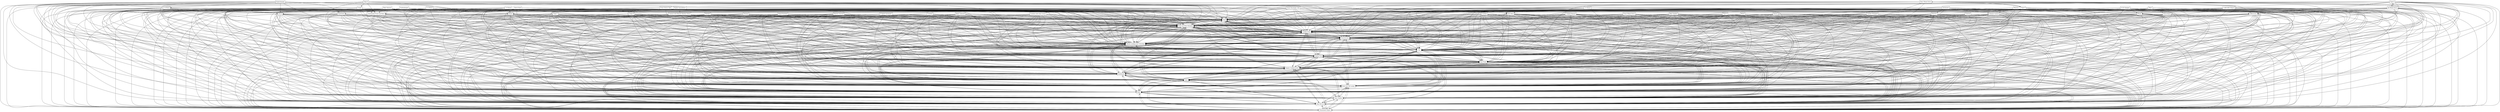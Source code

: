 digraph{
graph [rankdir=TB];
node [shape=box];
edge [arrowhead=normal];
0[label="Front",]
1[label="Petrol",]
2[label="1-6 Petrol",]
3[label="Front Passenger Side",]
4[label="Halogen",]
5[label="Automated Front and Rear",]
6[label="Front Driver Side",]
7[label="Cushion",]
8[label="1-8 Diesel",]
9[label="Differential",]
10[label="Front and Rear Bumpers",]
11[label="Engine Immobilizer",]
12[label="Windshield Wipers",]
13[label="2 DIN MP3 Player",]
14[label="2-0 Diesel",]
15[label="Music",]
16[label="Type A",]
17[label="Side Mirrors",]
18[label="Type D",]
19[label="Glass Holder",]
20[label="Type B",]
21[label="Type C",]
22[label="Body",]
23[label="Rear Wheel Drive",]
24[label="Rain Sensors",]
25[label="Turbocharger",]
26[label="Notch Back",]
27[label="Coupe",]
28[label="Body Coloured",]
29[label="Aspiration",]
30[label="Cushion with Seat Covers",]
31[label="Central",]
32[label="Head and Tail Lamps",]
33[label="Leather Wrapped",]
34[label="Leather",]
35[label="Seats",]
36[label="Black",]
37[label="Dashboard",]
38[label="Engine Configurations",]
39[label="Gear Knob",]
40[label="Front Wheel Drive",]
41[label="Engine Fuel",]
42[label="6 Speed Automatic",]
43[label="Rear",]
44[label="Central with Remote Keyless Entry",]
45[label="Car",]
46[label="Vehicle Locking and Unlocking",]
47[label="Normal",]
48[label="Electric Sunroof",]
49[label="Climate Control",]
50[label="6 CD Changer",]
51[label="Transmission",]
52[label="5 Speed Manual",]
53[label="Manual",]
54[label="Configuration",]
55[label="Automatic",]
56[label="Supercharger",]
57[label="Wood Finished",]
58[label="Electric",]
59[label="Hatch Back",]
60[label="Xenon",]
61[label="1-4 Petrol",]
62[label="Type P",]
63[label="Type Q",]
64[label="All Wheel Drive",]
65[label="Diesel",]
66[label="Rear Spoiler",]
67[label="Arm Rest",]
0->10[label="",]
0->12[label="",]
0->17[label="",]
0->19[label="",]
0->22[label="",]
0->32[label="",]
0->35[label="",]
0->37[label="",]
0->38[label="",]
0->39[label="",]
0->41[label="",]
0->45[label="",]
0->46[label="",]
0->51[label="",]
0->54[label="",]
1->0[label="",]
1->10[label="",]
1->12[label="",]
1->17[label="",]
1->19[label="",]
1->22[label="",]
1->32[label="",]
1->35[label="",]
1->37[label="",]
1->38[label="",]
1->39[label="",]
1->41[label="",]
1->45[label="",]
1->46[label="",]
1->51[label="",]
1->54[label="",]
2->0[label="",]
2->1[label="",]
2->10[label="",]
2->12[label="",]
2->17[label="",]
2->19[label="",]
2->22[label="",]
2->32[label="",]
2->35[label="",]
2->37[label="",]
2->38[label="",]
2->39[label="",]
2->41[label="",]
2->45[label="",]
2->46[label="",]
2->51[label="",]
2->54[label="",]
3->0[label="",]
3->10[label="",]
3->12[label="",]
3->17[label="",]
3->19[label="",]
3->22[label="",]
3->32[label="",]
3->35[label="",]
3->37[label="",]
3->38[label="",]
3->39[label="",]
3->41[label="",]
3->45[label="",]
3->46[label="",]
3->51[label="",]
3->54[label="",]
3->67[label="",]
4->0[label="",]
4->10[label="",]
4->12[label="",]
4->17[label="",]
4->19[label="",]
4->22[label="",]
4->32[label="",]
4->35[label="",]
4->37[label="",]
4->38[label="",]
4->39[label="",]
4->41[label="",]
4->45[label="",]
4->46[label="",]
4->51[label="",]
4->54[label="",]
5->0[label="",]
5->10[label="",]
5->12[label="",]
5->17[label="",]
5->19[label="",]
5->22[label="",]
5->32[label="",]
5->35[label="",]
5->37[label="",]
5->38[label="",]
5->39[label="",]
5->41[label="",]
5->45[label="",]
5->46[label="",]
5->51[label="",]
5->54[label="",]
6->0[label="",]
6->10[label="",]
6->12[label="",]
6->17[label="",]
6->19[label="",]
6->22[label="",]
6->32[label="",]
6->35[label="",]
6->37[label="",]
6->38[label="",]
6->39[label="",]
6->41[label="",]
6->45[label="",]
6->46[label="",]
6->51[label="",]
6->54[label="",]
6->67[label="",]
7->0[label="",]
7->10[label="",]
7->12[label="",]
7->17[label="",]
7->19[label="",]
7->22[label="",]
7->32[label="",]
7->35[label="",]
7->37[label="",]
7->38[label="",]
7->39[label="",]
7->41[label="",]
7->45[label="",]
7->46[label="",]
7->51[label="",]
7->54[label="",]
8->0[label="",]
8->10[label="",]
8->12[label="",]
8->17[label="",]
8->19[label="",]
8->22[label="",]
8->32[label="",]
8->35[label="",]
8->37[label="",]
8->38[label="",]
8->39[label="",]
8->41[label="",]
8->45[label="",]
8->46[label="",]
8->51[label="",]
8->54[label="",]
8->65[label="",]
9->0[label="",]
9->10[label="",]
9->12[label="",]
9->17[label="",]
9->19[label="",]
9->22[label="",]
9->32[label="",]
9->35[label="",]
9->37[label="",]
9->38[label="",]
9->39[label="",]
9->41[label="",]
9->45[label="",]
9->46[label="",]
9->51[label="",]
9->54[label="",]
10->0[label="",]
10->12[label="",]
10->17[label="",]
10->19[label="",]
10->22[label="",]
10->32[label="",]
10->35[label="",]
10->37[label="",]
10->38[label="",]
10->39[label="",]
10->41[label="",]
10->45[label="",]
10->46[label="",]
10->51[label="",]
10->54[label="",]
11->0[label="",]
11->10[label="",]
11->12[label="",]
11->17[label="",]
11->19[label="",]
11->22[label="",]
11->32[label="",]
11->35[label="",]
11->37[label="",]
11->38[label="",]
11->39[label="",]
11->41[label="",]
11->44[label="",]
11->45[label="",]
11->46[label="",]
11->51[label="",]
11->54[label="",]
12->0[label="",]
12->10[label="",]
12->17[label="",]
12->19[label="",]
12->22[label="",]
12->32[label="",]
12->35[label="",]
12->37[label="",]
12->38[label="",]
12->39[label="",]
12->41[label="",]
12->45[label="",]
12->46[label="",]
12->51[label="",]
12->54[label="",]
13->0[label="",]
13->10[label="",]
13->12[label="",]
13->15[label="",]
13->17[label="",]
13->19[label="",]
13->22[label="",]
13->32[label="",]
13->35[label="",]
13->37[label="",]
13->38[label="",]
13->39[label="",]
13->41[label="",]
13->45[label="",]
13->46[label="",]
13->51[label="",]
13->54[label="",]
14->0[label="",]
14->10[label="",]
14->12[label="",]
14->17[label="",]
14->19[label="",]
14->22[label="",]
14->32[label="",]
14->35[label="",]
14->37[label="",]
14->38[label="",]
14->39[label="",]
14->41[label="",]
14->45[label="",]
14->46[label="",]
14->51[label="",]
14->54[label="",]
14->65[label="",]
15->0[label="",]
15->10[label="",]
15->12[label="",]
15->17[label="",]
15->19[label="",]
15->22[label="",]
15->32[label="",]
15->35[label="",]
15->37[label="",]
15->38[label="",]
15->39[label="",]
15->41[label="",]
15->45[label="",]
15->46[label="",]
15->51[label="",]
15->54[label="",]
16->0[label="",]
16->10[label="",]
16->12[label="",]
16->17[label="",]
16->19[label="",]
16->22[label="",]
16->32[label="",]
16->35[label="",]
16->37[label="",]
16->38[label="",]
16->39[label="",]
16->41[label="",]
16->45[label="",]
16->46[label="",]
16->51[label="",]
16->54[label="",]
17->0[label="",]
17->10[label="",]
17->12[label="",]
17->19[label="",]
17->22[label="",]
17->32[label="",]
17->35[label="",]
17->37[label="",]
17->38[label="",]
17->39[label="",]
17->41[label="",]
17->45[label="",]
17->46[label="",]
17->51[label="",]
17->54[label="",]
18->0[label="",]
18->5[label="",]
18->10[label="",]
18->12[label="",]
18->17[label="",]
18->19[label="",]
18->22[label="",]
18->27[label="",]
18->32[label="",]
18->35[label="",]
18->37[label="",]
18->38[label="",]
18->39[label="",]
18->41[label="",]
18->45[label="",]
18->46[label="",]
18->51[label="",]
18->54[label="",]
19->0[label="",]
19->10[label="",]
19->12[label="",]
19->17[label="",]
19->22[label="",]
19->32[label="",]
19->35[label="",]
19->37[label="",]
19->38[label="",]
19->39[label="",]
19->41[label="",]
19->45[label="",]
19->46[label="",]
19->51[label="",]
19->54[label="",]
20->0[label="",]
20->10[label="",]
20->12[label="",]
20->17[label="",]
20->19[label="",]
20->22[label="",]
20->32[label="",]
20->35[label="",]
20->37[label="",]
20->38[label="",]
20->39[label="",]
20->41[label="",]
20->45[label="",]
20->46[label="",]
20->51[label="",]
20->54[label="",]
21->0[label="",]
21->10[label="",]
21->12[label="",]
21->17[label="",]
21->19[label="",]
21->22[label="",]
21->32[label="",]
21->35[label="",]
21->37[label="",]
21->38[label="",]
21->39[label="",]
21->41[label="",]
21->45[label="",]
21->46[label="",]
21->51[label="",]
21->54[label="",]
22->0[label="",]
22->10[label="",]
22->12[label="",]
22->17[label="",]
22->19[label="",]
22->32[label="",]
22->35[label="",]
22->37[label="",]
22->38[label="",]
22->39[label="",]
22->41[label="",]
22->45[label="",]
22->46[label="",]
22->51[label="",]
22->54[label="",]
23->0[label="",]
23->9[label="",]
23->10[label="",]
23->12[label="",]
23->17[label="",]
23->19[label="",]
23->22[label="",]
23->32[label="",]
23->35[label="",]
23->37[label="",]
23->38[label="",]
23->39[label="",]
23->41[label="",]
23->45[label="",]
23->46[label="",]
23->51[label="",]
23->54[label="",]
23->62[label="",]
24->0[label="",]
24->5[label="",]
24->10[label="",]
24->12[label="",]
24->17[label="",]
24->19[label="",]
24->22[label="",]
24->32[label="",]
24->35[label="",]
24->37[label="",]
24->38[label="",]
24->39[label="",]
24->41[label="",]
24->45[label="",]
24->46[label="",]
24->51[label="",]
24->54[label="",]
25->0[label="",]
25->10[label="",]
25->12[label="",]
25->17[label="",]
25->19[label="",]
25->22[label="",]
25->29[label="",]
25->32[label="",]
25->35[label="",]
25->37[label="",]
25->38[label="",]
25->39[label="",]
25->41[label="",]
25->45[label="",]
25->46[label="",]
25->51[label="",]
25->54[label="",]
25->65[label="",]
26->0[label="",]
26->10[label="",]
26->12[label="",]
26->17[label="",]
26->19[label="",]
26->22[label="",]
26->32[label="",]
26->35[label="",]
26->37[label="",]
26->38[label="",]
26->39[label="",]
26->41[label="",]
26->45[label="",]
26->46[label="",]
26->51[label="",]
26->54[label="",]
27->0[label="",]
27->5[label="",]
27->10[label="",]
27->12[label="",]
27->17[label="",]
27->19[label="",]
27->22[label="",]
27->32[label="",]
27->35[label="",]
27->37[label="",]
27->38[label="",]
27->39[label="",]
27->41[label="",]
27->45[label="",]
27->46[label="",]
27->51[label="",]
27->54[label="",]
28->0[label="",]
28->10[label="",]
28->12[label="",]
28->17[label="",]
28->19[label="",]
28->22[label="",]
28->32[label="",]
28->35[label="",]
28->37[label="",]
28->38[label="",]
28->39[label="",]
28->41[label="",]
28->45[label="",]
28->46[label="",]
28->51[label="",]
28->54[label="",]
29->0[label="",]
29->10[label="",]
29->12[label="",]
29->17[label="",]
29->19[label="",]
29->22[label="",]
29->32[label="",]
29->35[label="",]
29->37[label="",]
29->38[label="",]
29->39[label="",]
29->41[label="",]
29->45[label="",]
29->46[label="",]
29->51[label="",]
29->54[label="",]
30->0[label="",]
30->10[label="",]
30->12[label="",]
30->17[label="",]
30->19[label="",]
30->22[label="",]
30->32[label="",]
30->35[label="",]
30->37[label="",]
30->38[label="",]
30->39[label="",]
30->41[label="",]
30->45[label="",]
30->46[label="",]
30->51[label="",]
30->54[label="",]
31->0[label="",]
31->10[label="",]
31->12[label="",]
31->17[label="",]
31->19[label="",]
31->22[label="",]
31->32[label="",]
31->35[label="",]
31->37[label="",]
31->38[label="",]
31->39[label="",]
31->41[label="",]
31->45[label="",]
31->46[label="",]
31->51[label="",]
31->54[label="",]
32->0[label="",]
32->10[label="",]
32->12[label="",]
32->17[label="",]
32->19[label="",]
32->22[label="",]
32->35[label="",]
32->37[label="",]
32->38[label="",]
32->39[label="",]
32->41[label="",]
32->45[label="",]
32->46[label="",]
32->51[label="",]
32->54[label="",]
33->0[label="",]
33->10[label="",]
33->12[label="",]
33->17[label="",]
33->19[label="",]
33->22[label="",]
33->32[label="",]
33->35[label="",]
33->37[label="",]
33->38[label="",]
33->39[label="",]
33->41[label="",]
33->45[label="",]
33->46[label="",]
33->51[label="",]
33->54[label="",]
34->0[label="",]
34->10[label="",]
34->12[label="",]
34->17[label="",]
34->19[label="",]
34->22[label="",]
34->32[label="",]
34->35[label="",]
34->37[label="",]
34->38[label="",]
34->39[label="",]
34->41[label="",]
34->45[label="",]
34->46[label="",]
34->51[label="",]
34->54[label="",]
35->0[label="",]
35->10[label="",]
35->12[label="",]
35->17[label="",]
35->19[label="",]
35->22[label="",]
35->32[label="",]
35->37[label="",]
35->38[label="",]
35->39[label="",]
35->41[label="",]
35->45[label="",]
35->46[label="",]
35->51[label="",]
35->54[label="",]
36->0[label="",]
36->10[label="",]
36->12[label="",]
36->17[label="",]
36->19[label="",]
36->22[label="",]
36->32[label="",]
36->35[label="",]
36->37[label="",]
36->38[label="",]
36->39[label="",]
36->41[label="",]
36->45[label="",]
36->46[label="",]
36->51[label="",]
36->54[label="",]
37->0[label="",]
37->10[label="",]
37->12[label="",]
37->17[label="",]
37->19[label="",]
37->22[label="",]
37->32[label="",]
37->35[label="",]
37->38[label="",]
37->39[label="",]
37->41[label="",]
37->45[label="",]
37->46[label="",]
37->51[label="",]
37->54[label="",]
38->0[label="",]
38->10[label="",]
38->12[label="",]
38->17[label="",]
38->19[label="",]
38->22[label="",]
38->32[label="",]
38->35[label="",]
38->37[label="",]
38->39[label="",]
38->41[label="",]
38->45[label="",]
38->46[label="",]
38->51[label="",]
38->54[label="",]
39->0[label="",]
39->10[label="",]
39->12[label="",]
39->17[label="",]
39->19[label="",]
39->22[label="",]
39->32[label="",]
39->35[label="",]
39->37[label="",]
39->38[label="",]
39->41[label="",]
39->45[label="",]
39->46[label="",]
39->51[label="",]
39->54[label="",]
40->0[label="",]
40->10[label="",]
40->12[label="",]
40->17[label="",]
40->19[label="",]
40->22[label="",]
40->32[label="",]
40->35[label="",]
40->37[label="",]
40->38[label="",]
40->39[label="",]
40->41[label="",]
40->45[label="",]
40->46[label="",]
40->51[label="",]
40->54[label="",]
41->0[label="",]
41->10[label="",]
41->12[label="",]
41->17[label="",]
41->19[label="",]
41->22[label="",]
41->32[label="",]
41->35[label="",]
41->37[label="",]
41->38[label="",]
41->39[label="",]
41->45[label="",]
41->46[label="",]
41->51[label="",]
41->54[label="",]
42->0[label="",]
42->10[label="",]
42->12[label="",]
42->17[label="",]
42->19[label="",]
42->22[label="",]
42->32[label="",]
42->35[label="",]
42->37[label="",]
42->38[label="",]
42->39[label="",]
42->41[label="",]
42->45[label="",]
42->46[label="",]
42->51[label="",]
42->54[label="",]
43->0[label="",]
43->10[label="",]
43->12[label="",]
43->17[label="",]
43->19[label="",]
43->22[label="",]
43->26[label="",]
43->32[label="",]
43->35[label="",]
43->37[label="",]
43->38[label="",]
43->39[label="",]
43->41[label="",]
43->45[label="",]
43->46[label="",]
43->51[label="",]
43->54[label="",]
43->67[label="",]
44->0[label="",]
44->10[label="",]
44->12[label="",]
44->17[label="",]
44->19[label="",]
44->22[label="",]
44->32[label="",]
44->35[label="",]
44->37[label="",]
44->38[label="",]
44->39[label="",]
44->41[label="",]
44->45[label="",]
44->46[label="",]
44->51[label="",]
44->54[label="",]
45->0[label="",]
45->10[label="",]
45->12[label="",]
45->17[label="",]
45->19[label="",]
45->22[label="",]
45->32[label="",]
45->35[label="",]
45->37[label="",]
45->38[label="",]
45->39[label="",]
45->41[label="",]
45->46[label="",]
45->51[label="",]
45->54[label="",]
46->0[label="",]
46->10[label="",]
46->12[label="",]
46->17[label="",]
46->19[label="",]
46->22[label="",]
46->32[label="",]
46->35[label="",]
46->37[label="",]
46->38[label="",]
46->39[label="",]
46->41[label="",]
46->45[label="",]
46->51[label="",]
46->54[label="",]
47->0[label="",]
47->10[label="",]
47->12[label="",]
47->17[label="",]
47->19[label="",]
47->22[label="",]
47->32[label="",]
47->35[label="",]
47->37[label="",]
47->38[label="",]
47->39[label="",]
47->41[label="",]
47->45[label="",]
47->46[label="",]
47->51[label="",]
47->54[label="",]
48->0[label="",]
48->10[label="",]
48->12[label="",]
48->17[label="",]
48->19[label="",]
48->22[label="",]
48->32[label="",]
48->35[label="",]
48->37[label="",]
48->38[label="",]
48->39[label="",]
48->41[label="",]
48->45[label="",]
48->46[label="",]
48->51[label="",]
48->54[label="",]
49->0[label="",]
49->10[label="",]
49->12[label="",]
49->17[label="",]
49->19[label="",]
49->22[label="",]
49->32[label="",]
49->35[label="",]
49->37[label="",]
49->38[label="",]
49->39[label="",]
49->41[label="",]
49->45[label="",]
49->46[label="",]
49->51[label="",]
49->54[label="",]
50->0[label="",]
50->10[label="",]
50->12[label="",]
50->15[label="",]
50->17[label="",]
50->19[label="",]
50->22[label="",]
50->32[label="",]
50->35[label="",]
50->37[label="",]
50->38[label="",]
50->39[label="",]
50->41[label="",]
50->45[label="",]
50->46[label="",]
50->51[label="",]
50->54[label="",]
51->0[label="",]
51->10[label="",]
51->12[label="",]
51->17[label="",]
51->19[label="",]
51->22[label="",]
51->32[label="",]
51->35[label="",]
51->37[label="",]
51->38[label="",]
51->39[label="",]
51->41[label="",]
51->45[label="",]
51->46[label="",]
51->54[label="",]
52->0[label="",]
52->10[label="",]
52->12[label="",]
52->17[label="",]
52->19[label="",]
52->22[label="",]
52->32[label="",]
52->35[label="",]
52->37[label="",]
52->38[label="",]
52->39[label="",]
52->41[label="",]
52->45[label="",]
52->46[label="",]
52->51[label="",]
52->54[label="",]
53->0[label="",]
53->10[label="",]
53->12[label="",]
53->17[label="",]
53->19[label="",]
53->22[label="",]
53->32[label="",]
53->35[label="",]
53->37[label="",]
53->38[label="",]
53->39[label="",]
53->41[label="",]
53->45[label="",]
53->46[label="",]
53->49[label="",]
53->51[label="",]
53->54[label="",]
54->0[label="",]
54->10[label="",]
54->12[label="",]
54->17[label="",]
54->19[label="",]
54->22[label="",]
54->32[label="",]
54->35[label="",]
54->37[label="",]
54->38[label="",]
54->39[label="",]
54->41[label="",]
54->45[label="",]
54->46[label="",]
54->51[label="",]
55->0[label="",]
55->10[label="",]
55->12[label="",]
55->17[label="",]
55->19[label="",]
55->22[label="",]
55->32[label="",]
55->35[label="",]
55->37[label="",]
55->38[label="",]
55->39[label="",]
55->41[label="",]
55->45[label="",]
55->46[label="",]
55->49[label="",]
55->51[label="",]
55->54[label="",]
55->58[label="",]
56->0[label="",]
56->1[label="",]
56->2[label="",]
56->10[label="",]
56->12[label="",]
56->17[label="",]
56->19[label="",]
56->22[label="",]
56->29[label="",]
56->32[label="",]
56->35[label="",]
56->37[label="",]
56->38[label="",]
56->39[label="",]
56->41[label="",]
56->45[label="",]
56->46[label="",]
56->51[label="",]
56->54[label="",]
57->0[label="",]
57->10[label="",]
57->12[label="",]
57->17[label="",]
57->19[label="",]
57->22[label="",]
57->32[label="",]
57->35[label="",]
57->37[label="",]
57->38[label="",]
57->39[label="",]
57->41[label="",]
57->45[label="",]
57->46[label="",]
57->51[label="",]
57->54[label="",]
58->0[label="",]
58->10[label="",]
58->12[label="",]
58->17[label="",]
58->19[label="",]
58->22[label="",]
58->32[label="",]
58->35[label="",]
58->37[label="",]
58->38[label="",]
58->39[label="",]
58->41[label="",]
58->45[label="",]
58->46[label="",]
58->51[label="",]
58->54[label="",]
59->0[label="",]
59->5[label="",]
59->10[label="",]
59->12[label="",]
59->17[label="",]
59->19[label="",]
59->22[label="",]
59->32[label="",]
59->35[label="",]
59->37[label="",]
59->38[label="",]
59->39[label="",]
59->41[label="",]
59->45[label="",]
59->46[label="",]
59->51[label="",]
59->54[label="",]
60->0[label="",]
60->10[label="",]
60->12[label="",]
60->17[label="",]
60->19[label="",]
60->22[label="",]
60->32[label="",]
60->35[label="",]
60->37[label="",]
60->38[label="",]
60->39[label="",]
60->41[label="",]
60->45[label="",]
60->46[label="",]
60->51[label="",]
60->54[label="",]
61->0[label="",]
61->1[label="",]
61->10[label="",]
61->12[label="",]
61->17[label="",]
61->19[label="",]
61->22[label="",]
61->32[label="",]
61->35[label="",]
61->37[label="",]
61->38[label="",]
61->39[label="",]
61->41[label="",]
61->45[label="",]
61->46[label="",]
61->51[label="",]
61->54[label="",]
62->0[label="",]
62->9[label="",]
62->10[label="",]
62->12[label="",]
62->17[label="",]
62->19[label="",]
62->22[label="",]
62->23[label="",]
62->32[label="",]
62->35[label="",]
62->37[label="",]
62->38[label="",]
62->39[label="",]
62->41[label="",]
62->45[label="",]
62->46[label="",]
62->51[label="",]
62->54[label="",]
63->0[label="",]
63->9[label="",]
63->10[label="",]
63->12[label="",]
63->17[label="",]
63->19[label="",]
63->22[label="",]
63->32[label="",]
63->35[label="",]
63->37[label="",]
63->38[label="",]
63->39[label="",]
63->41[label="",]
63->45[label="",]
63->46[label="",]
63->51[label="",]
63->54[label="",]
63->64[label="",]
64->0[label="",]
64->9[label="",]
64->10[label="",]
64->12[label="",]
64->17[label="",]
64->19[label="",]
64->22[label="",]
64->32[label="",]
64->35[label="",]
64->37[label="",]
64->38[label="",]
64->39[label="",]
64->41[label="",]
64->45[label="",]
64->46[label="",]
64->51[label="",]
64->54[label="",]
64->63[label="",]
65->0[label="",]
65->10[label="",]
65->12[label="",]
65->17[label="",]
65->19[label="",]
65->22[label="",]
65->32[label="",]
65->35[label="",]
65->37[label="",]
65->38[label="",]
65->39[label="",]
65->41[label="",]
65->45[label="",]
65->46[label="",]
65->51[label="",]
65->54[label="",]
66->0[label="",]
66->10[label="",]
66->12[label="",]
66->17[label="",]
66->19[label="",]
66->22[label="",]
66->32[label="",]
66->35[label="",]
66->37[label="",]
66->38[label="",]
66->39[label="",]
66->41[label="",]
66->45[label="",]
66->46[label="",]
66->51[label="",]
66->54[label="",]
67->0[label="",]
67->10[label="",]
67->12[label="",]
67->17[label="",]
67->19[label="",]
67->22[label="",]
67->32[label="",]
67->35[label="",]
67->37[label="",]
67->38[label="",]
67->39[label="",]
67->41[label="",]
67->45[label="",]
67->46[label="",]
67->51[label="",]
67->54[label="",]
}

